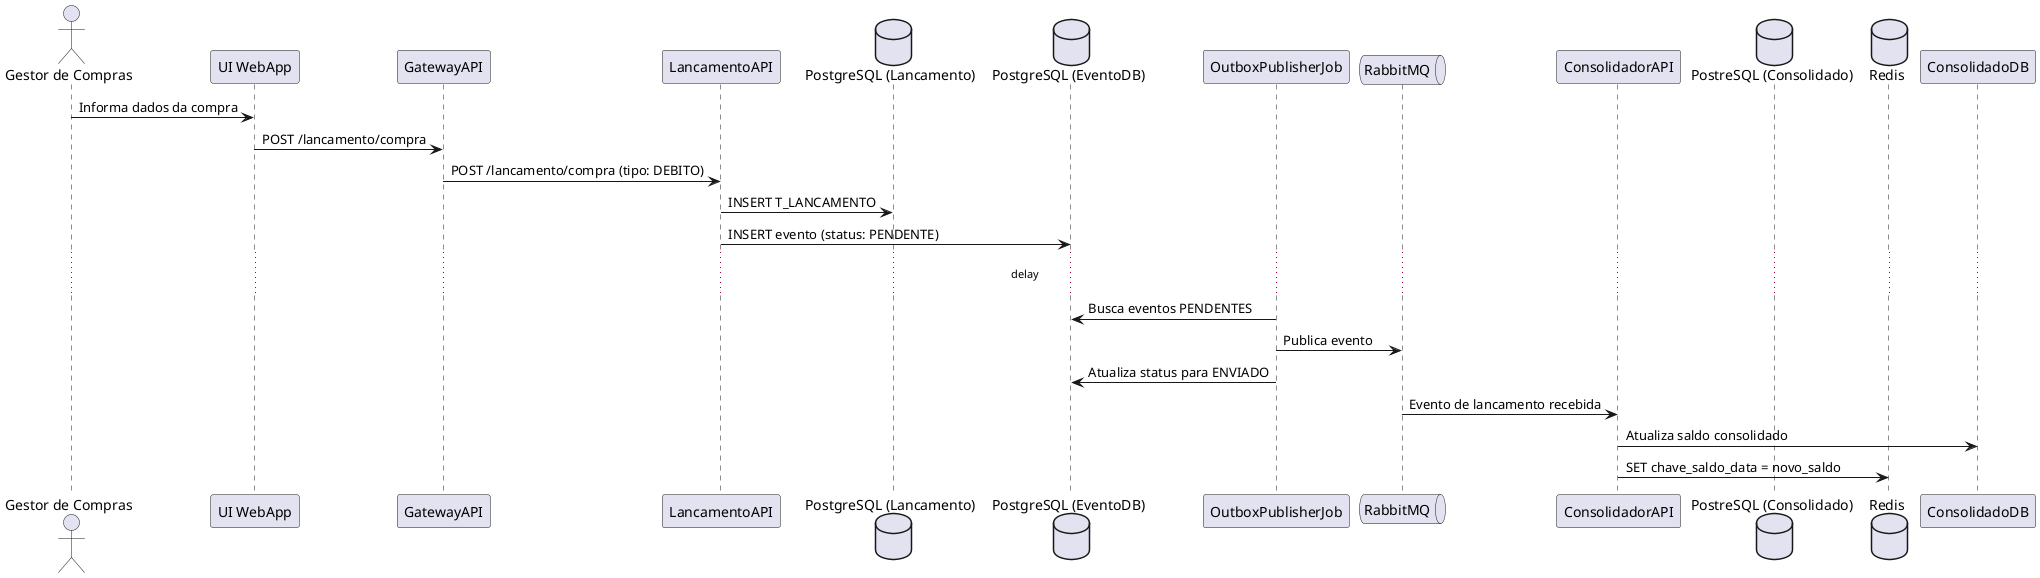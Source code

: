 @startuml
actor "Gestor de Compras" as Comprador
participant "UI WebApp" as UI
participant "GatewayAPI" as gateway
participant "LancamentoAPI" as lancamento
database "PostgreSQL (Lancamento)" as lancamentoDB
database "PostgreSQL (EventoDB)" as Outbox
participant "OutboxPublisherJob" as OutboxJob
queue "RabbitMQ" as Bus
participant "ConsolidadorAPI" as Consolidador
database "PostreSQL (Consolidado)" as ConsolidadorDB
database "Redis" as Cache

Comprador -> UI : Informa dados da compra
UI -> gateway : POST /lancamento/compra
gateway -> lancamento : POST /lancamento/compra (tipo: DEBITO)
lancamento -> lancamentoDB : INSERT T_LANCAMENTO
lancamento -> Outbox : INSERT evento (status: PENDENTE)

...delay...
OutboxJob -> Outbox : Busca eventos PENDENTES
OutboxJob -> Bus : Publica evento
OutboxJob -> Outbox : Atualiza status para ENVIADO

Bus -> Consolidador : Evento de lancamento recebida
Consolidador -> ConsolidadoDB : Atualiza saldo consolidado
Consolidador -> Cache : SET chave_saldo_data = novo_saldo
@enduml
